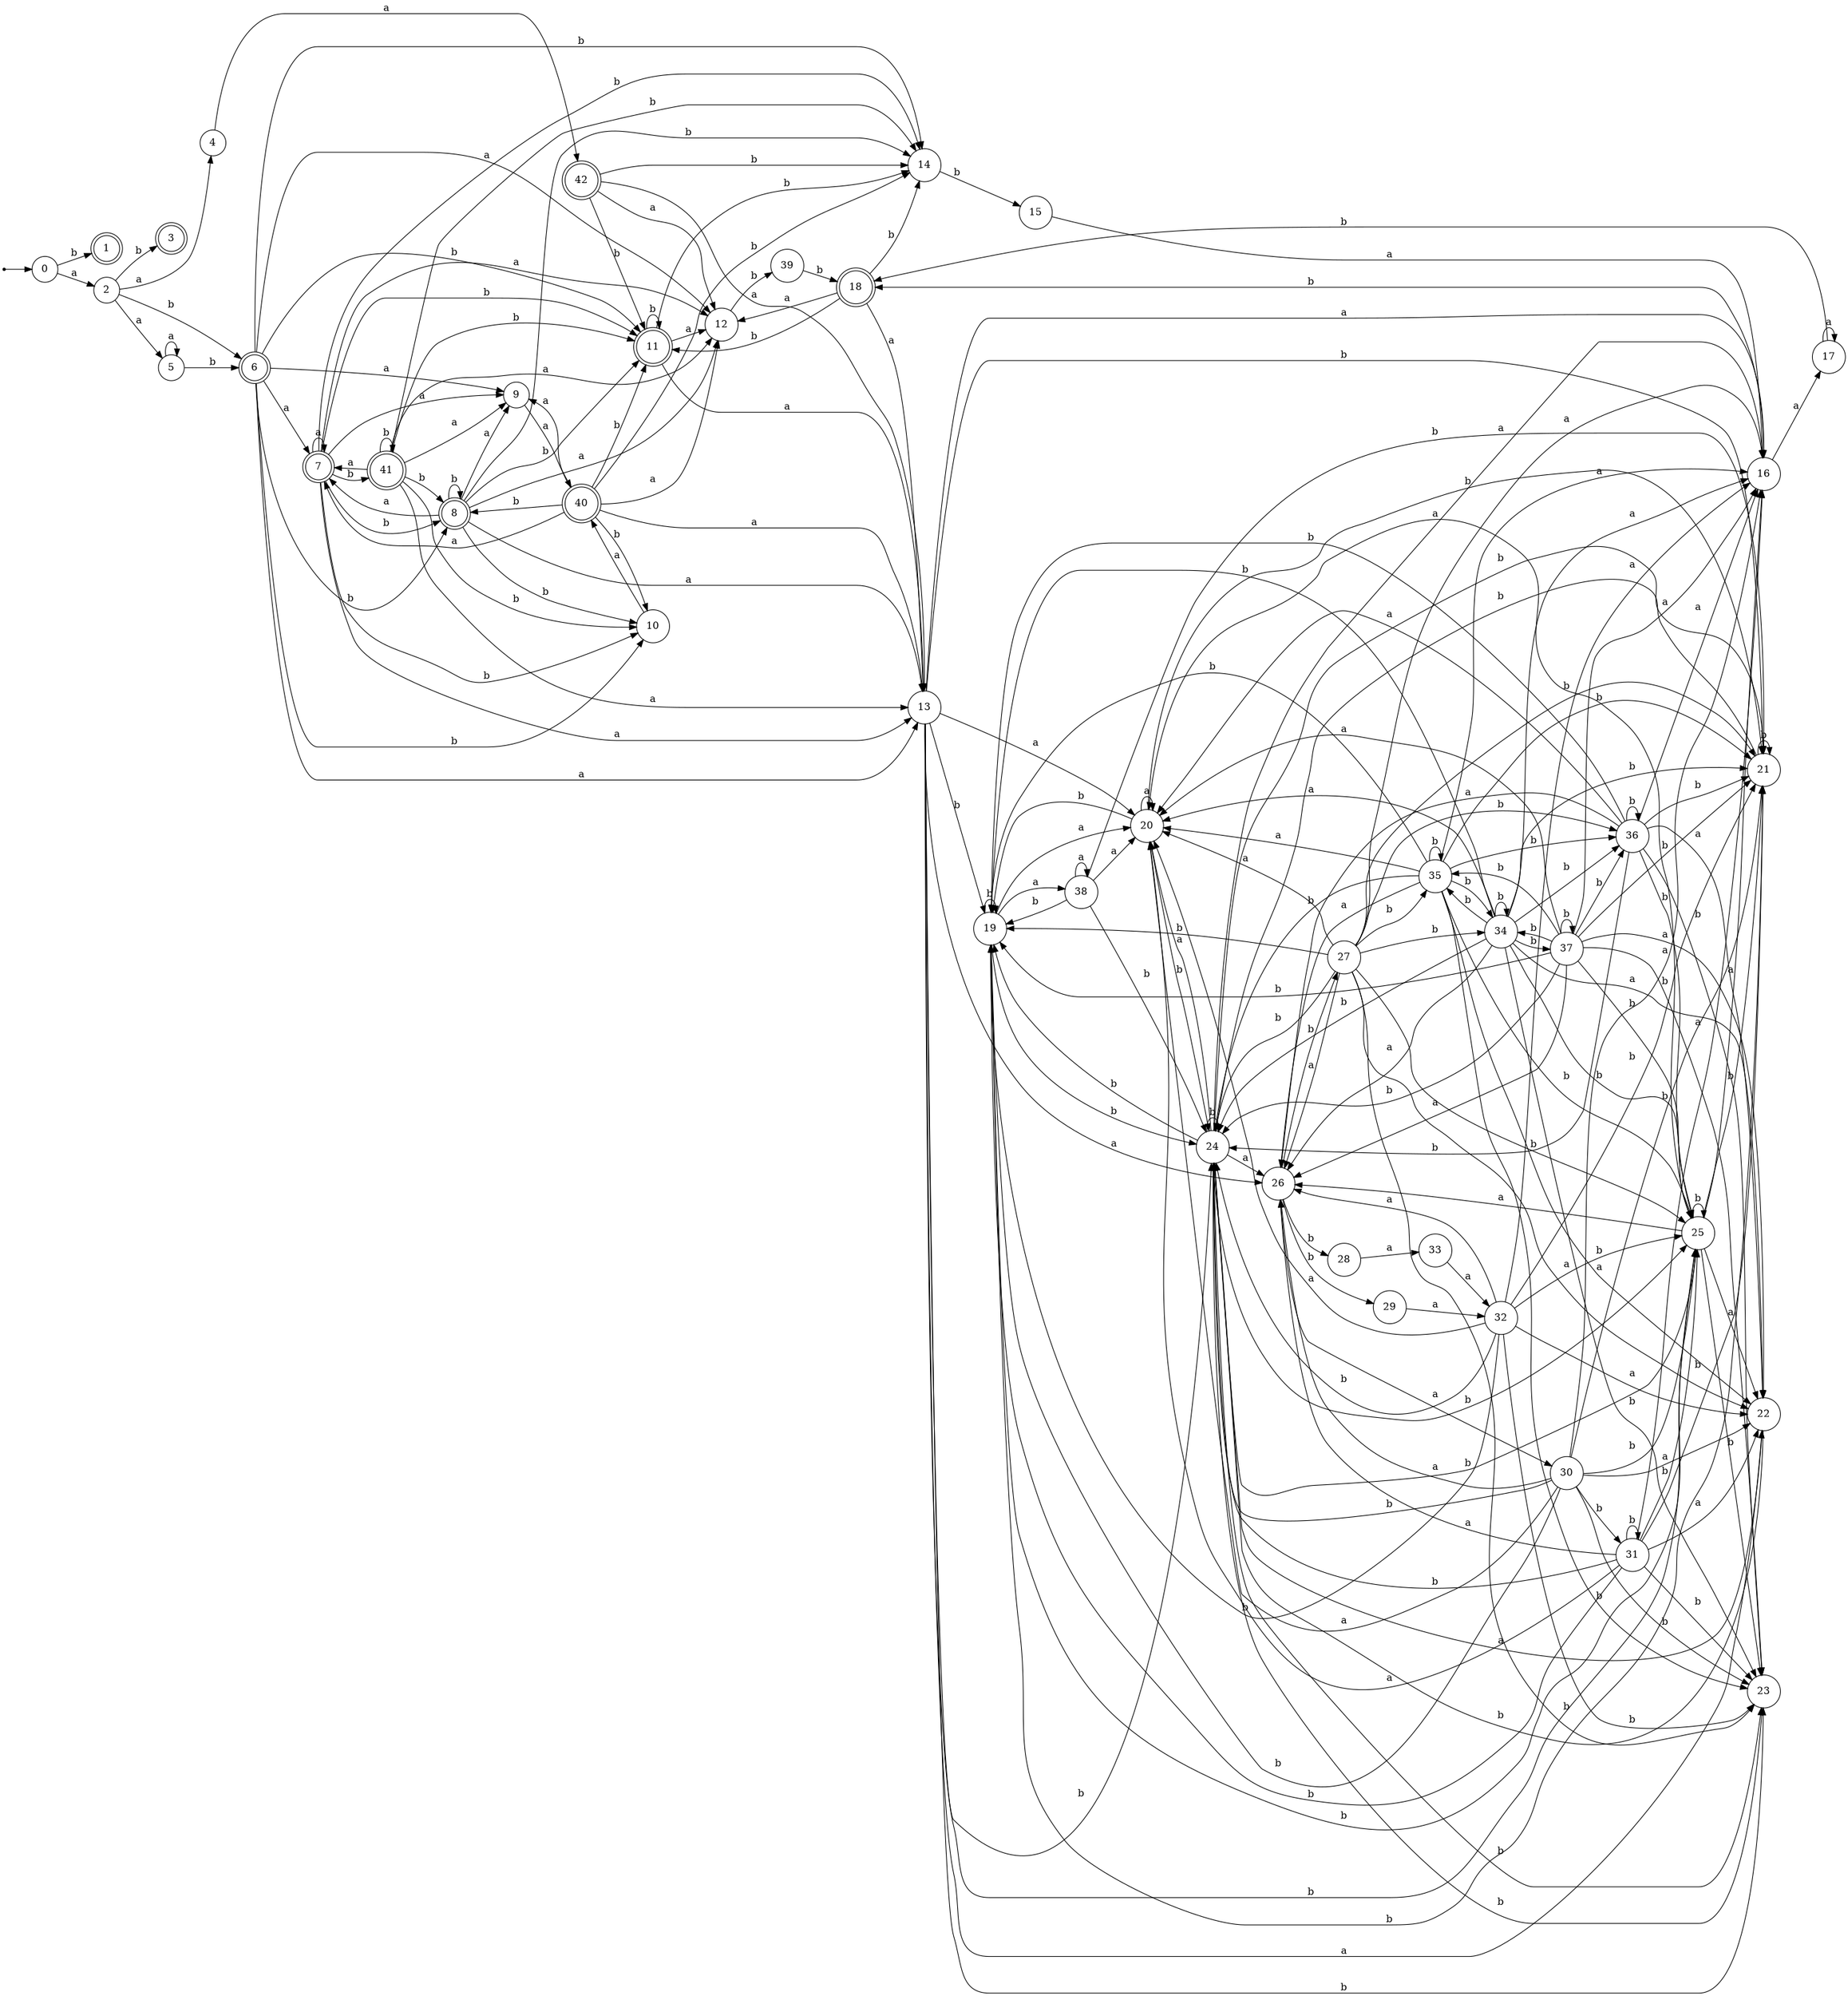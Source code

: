 digraph finite_state_machine {
rankdir=LR;
size="20,20";
node [shape = point]; "dummy0"
node [shape = circle]; "0";
"dummy0" -> "0";
node [shape = doublecircle]; "1";node [shape = circle]; "2";
node [shape = doublecircle]; "3";node [shape = circle]; "4";
node [shape = circle]; "5";
node [shape = doublecircle]; "6";node [shape = doublecircle]; "7";node [shape = doublecircle]; "8";node [shape = circle]; "9";
node [shape = circle]; "10";
node [shape = doublecircle]; "11";node [shape = circle]; "12";
node [shape = circle]; "13";
node [shape = circle]; "14";
node [shape = circle]; "15";
node [shape = circle]; "16";
node [shape = circle]; "17";
node [shape = doublecircle]; "18";node [shape = circle]; "19";
node [shape = circle]; "20";
node [shape = circle]; "21";
node [shape = circle]; "22";
node [shape = circle]; "23";
node [shape = circle]; "24";
node [shape = circle]; "25";
node [shape = circle]; "26";
node [shape = circle]; "27";
node [shape = circle]; "28";
node [shape = circle]; "29";
node [shape = circle]; "30";
node [shape = circle]; "31";
node [shape = circle]; "32";
node [shape = circle]; "33";
node [shape = circle]; "34";
node [shape = circle]; "35";
node [shape = circle]; "36";
node [shape = circle]; "37";
node [shape = circle]; "38";
node [shape = circle]; "39";
node [shape = doublecircle]; "40";node [shape = doublecircle]; "41";node [shape = doublecircle]; "42";"0" -> "1" [label = "b"];
 "0" -> "2" [label = "a"];
 "2" -> "3" [label = "b"];
 "2" -> "6" [label = "b"];
 "2" -> "4" [label = "a"];
 "2" -> "5" [label = "a"];
 "6" -> "9" [label = "a"];
 "6" -> "12" [label = "a"];
 "6" -> "13" [label = "a"];
 "6" -> "7" [label = "a"];
 "6" -> "8" [label = "b"];
 "6" -> "10" [label = "b"];
 "6" -> "11" [label = "b"];
 "6" -> "14" [label = "b"];
 "14" -> "15" [label = "b"];
 "15" -> "16" [label = "a"];
 "16" -> "17" [label = "a"];
 "16" -> "18" [label = "b"];
 "18" -> "12" [label = "a"];
 "18" -> "13" [label = "a"];
 "18" -> "11" [label = "b"];
 "18" -> "14" [label = "b"];
 "17" -> "17" [label = "a"];
 "17" -> "18" [label = "b"];
 "13" -> "19" [label = "b"];
 "13" -> "21" [label = "b"];
 "13" -> "23" [label = "b"];
 "13" -> "24" [label = "b"];
 "13" -> "25" [label = "b"];
 "13" -> "16" [label = "a"];
 "13" -> "26" [label = "a"];
 "13" -> "20" [label = "a"];
 "13" -> "22" [label = "a"];
 "26" -> "27" [label = "b"];
 "26" -> "28" [label = "b"];
 "26" -> "29" [label = "b"];
 "26" -> "30" [label = "a"];
 "30" -> "19" [label = "b"];
 "30" -> "21" [label = "b"];
 "30" -> "23" [label = "b"];
 "30" -> "24" [label = "b"];
 "30" -> "25" [label = "b"];
 "30" -> "31" [label = "b"];
 "30" -> "16" [label = "a"];
 "30" -> "26" [label = "a"];
 "30" -> "20" [label = "a"];
 "30" -> "22" [label = "a"];
 "31" -> "19" [label = "b"];
 "31" -> "21" [label = "b"];
 "31" -> "23" [label = "b"];
 "31" -> "24" [label = "b"];
 "31" -> "25" [label = "b"];
 "31" -> "31" [label = "b"];
 "31" -> "16" [label = "a"];
 "31" -> "26" [label = "a"];
 "31" -> "20" [label = "a"];
 "31" -> "22" [label = "a"];
 "29" -> "32" [label = "a"];
 "32" -> "16" [label = "a"];
 "32" -> "26" [label = "a"];
 "32" -> "20" [label = "a"];
 "32" -> "22" [label = "a"];
 "32" -> "19" [label = "b"];
 "32" -> "21" [label = "b"];
 "32" -> "23" [label = "b"];
 "32" -> "24" [label = "b"];
 "32" -> "25" [label = "b"];
 "28" -> "33" [label = "a"];
 "33" -> "32" [label = "a"];
 "27" -> "34" [label = "b"];
 "27" -> "35" [label = "b"];
 "27" -> "36" [label = "b"];
 "27" -> "19" [label = "b"];
 "27" -> "21" [label = "b"];
 "27" -> "23" [label = "b"];
 "27" -> "24" [label = "b"];
 "27" -> "25" [label = "b"];
 "27" -> "16" [label = "a"];
 "27" -> "26" [label = "a"];
 "27" -> "20" [label = "a"];
 "27" -> "22" [label = "a"];
 "36" -> "19" [label = "b"];
 "36" -> "36" [label = "b"];
 "36" -> "21" [label = "b"];
 "36" -> "23" [label = "b"];
 "36" -> "24" [label = "b"];
 "36" -> "25" [label = "b"];
 "36" -> "16" [label = "a"];
 "36" -> "26" [label = "a"];
 "36" -> "20" [label = "a"];
 "36" -> "22" [label = "a"];
 "35" -> "34" [label = "b"];
 "35" -> "35" [label = "b"];
 "35" -> "36" [label = "b"];
 "35" -> "19" [label = "b"];
 "35" -> "21" [label = "b"];
 "35" -> "23" [label = "b"];
 "35" -> "24" [label = "b"];
 "35" -> "25" [label = "b"];
 "35" -> "16" [label = "a"];
 "35" -> "26" [label = "a"];
 "35" -> "20" [label = "a"];
 "35" -> "22" [label = "a"];
 "34" -> "34" [label = "b"];
 "34" -> "35" [label = "b"];
 "34" -> "36" [label = "b"];
 "34" -> "37" [label = "b"];
 "34" -> "19" [label = "b"];
 "34" -> "21" [label = "b"];
 "34" -> "23" [label = "b"];
 "34" -> "24" [label = "b"];
 "34" -> "25" [label = "b"];
 "34" -> "16" [label = "a"];
 "34" -> "26" [label = "a"];
 "34" -> "20" [label = "a"];
 "34" -> "22" [label = "a"];
 "37" -> "34" [label = "b"];
 "37" -> "35" [label = "b"];
 "37" -> "36" [label = "b"];
 "37" -> "37" [label = "b"];
 "37" -> "19" [label = "b"];
 "37" -> "21" [label = "b"];
 "37" -> "23" [label = "b"];
 "37" -> "24" [label = "b"];
 "37" -> "25" [label = "b"];
 "37" -> "16" [label = "a"];
 "37" -> "26" [label = "a"];
 "37" -> "20" [label = "a"];
 "37" -> "22" [label = "a"];
 "25" -> "19" [label = "b"];
 "25" -> "21" [label = "b"];
 "25" -> "23" [label = "b"];
 "25" -> "24" [label = "b"];
 "25" -> "25" [label = "b"];
 "25" -> "16" [label = "a"];
 "25" -> "26" [label = "a"];
 "25" -> "20" [label = "a"];
 "25" -> "22" [label = "a"];
 "24" -> "19" [label = "b"];
 "24" -> "21" [label = "b"];
 "24" -> "23" [label = "b"];
 "24" -> "24" [label = "b"];
 "24" -> "25" [label = "b"];
 "24" -> "16" [label = "a"];
 "24" -> "26" [label = "a"];
 "24" -> "20" [label = "a"];
 "24" -> "22" [label = "a"];
 "23" -> "24" [label = "b"];
 "22" -> "24" [label = "b"];
 "21" -> "24" [label = "b"];
 "21" -> "21" [label = "b"];
 "20" -> "20" [label = "a"];
 "20" -> "24" [label = "b"];
 "20" -> "19" [label = "b"];
 "20" -> "21" [label = "b"];
 "19" -> "24" [label = "b"];
 "19" -> "19" [label = "b"];
 "19" -> "21" [label = "b"];
 "19" -> "20" [label = "a"];
 "19" -> "38" [label = "a"];
 "38" -> "20" [label = "a"];
 "38" -> "38" [label = "a"];
 "38" -> "24" [label = "b"];
 "38" -> "19" [label = "b"];
 "38" -> "21" [label = "b"];
 "12" -> "39" [label = "b"];
 "39" -> "18" [label = "b"];
 "11" -> "11" [label = "b"];
 "11" -> "14" [label = "b"];
 "11" -> "12" [label = "a"];
 "11" -> "13" [label = "a"];
 "10" -> "40" [label = "a"];
 "40" -> "9" [label = "a"];
 "40" -> "12" [label = "a"];
 "40" -> "13" [label = "a"];
 "40" -> "7" [label = "a"];
 "40" -> "8" [label = "b"];
 "40" -> "10" [label = "b"];
 "40" -> "11" [label = "b"];
 "40" -> "14" [label = "b"];
 "9" -> "40" [label = "a"];
 "8" -> "8" [label = "b"];
 "8" -> "10" [label = "b"];
 "8" -> "11" [label = "b"];
 "8" -> "14" [label = "b"];
 "8" -> "9" [label = "a"];
 "8" -> "12" [label = "a"];
 "8" -> "13" [label = "a"];
 "8" -> "7" [label = "a"];
 "7" -> "9" [label = "a"];
 "7" -> "12" [label = "a"];
 "7" -> "13" [label = "a"];
 "7" -> "7" [label = "a"];
 "7" -> "8" [label = "b"];
 "7" -> "41" [label = "b"];
 "7" -> "10" [label = "b"];
 "7" -> "11" [label = "b"];
 "7" -> "14" [label = "b"];
 "41" -> "8" [label = "b"];
 "41" -> "41" [label = "b"];
 "41" -> "10" [label = "b"];
 "41" -> "11" [label = "b"];
 "41" -> "14" [label = "b"];
 "41" -> "9" [label = "a"];
 "41" -> "12" [label = "a"];
 "41" -> "13" [label = "a"];
 "41" -> "7" [label = "a"];
 "5" -> "5" [label = "a"];
 "5" -> "6" [label = "b"];
 "4" -> "42" [label = "a"];
 "42" -> "11" [label = "b"];
 "42" -> "14" [label = "b"];
 "42" -> "12" [label = "a"];
 "42" -> "13" [label = "a"];
 }
